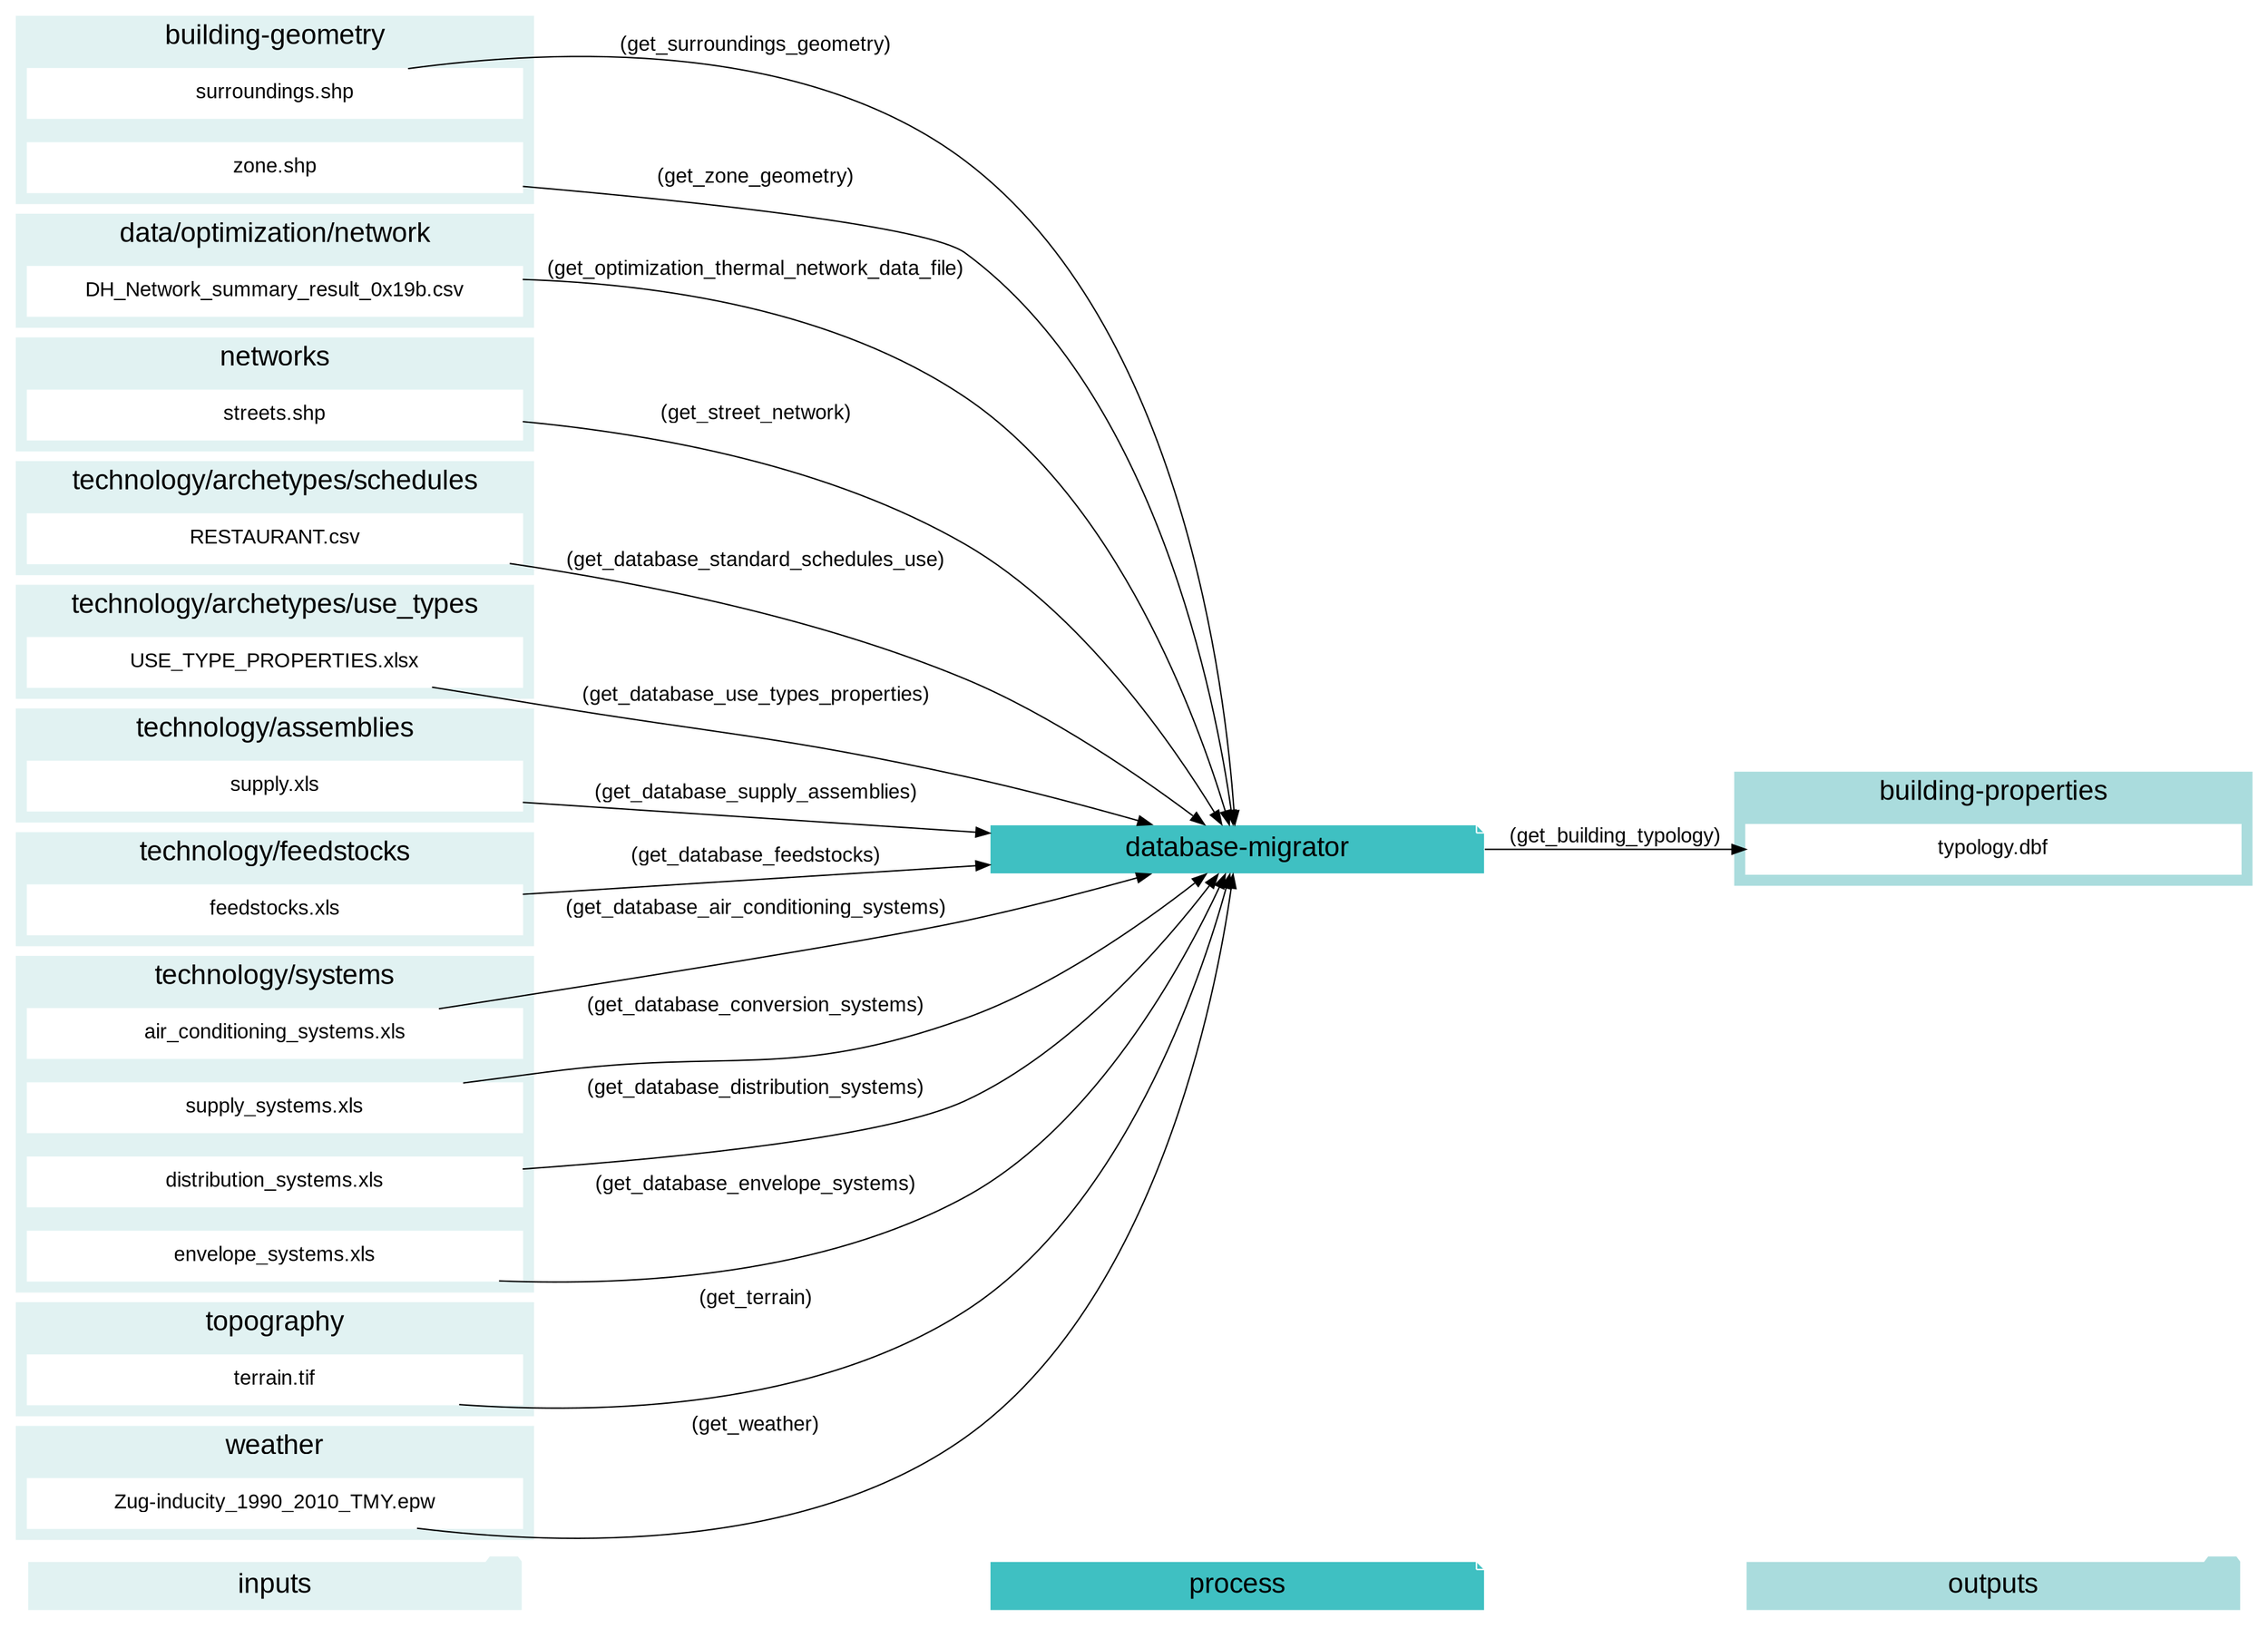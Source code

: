 digraph trace_inputlocator {
    rankdir="LR";
    graph [overlap=false, fontname=arial];
    node [shape=box, style=filled, color=white, fontsize=15, fontname=arial, fixedsize=true, width=5];
    edge [fontname=arial, fontsize = 15]
    newrank=true
    subgraph cluster_legend {
    fontsize=25
    style=invis
    "process"[style=filled, fillcolor="#3FC0C2", shape=note, fontsize=20, fontname="arial"]
    "inputs" [style=filled, shape=folder, color=white, fillcolor="#E1F2F2", fontsize=20]
    "outputs"[style=filled, shape=folder, color=white, fillcolor="#aadcdd", fontsize=20]
    "inputs"->"process"[style=invis]
    "process"->"outputs"[style=invis]
    }
    "database-migrator"[style=filled, color=white, fillcolor="#3FC0C2", shape=note, fontsize=20, fontname=arial];
    subgraph cluster_0_in {
        style = filled;
        color = "#E1F2F2";
        fontsize = 20;
        rank=same;
        label="building-geometry";
        "surroundings.shp"
        "zone.shp"
    }
    subgraph cluster_1_out {
        style = filled;
        color = "#aadcdd";
        fontsize = 20;
        rank=same;
        label="building-properties";
        "typology.dbf"
    }
    subgraph cluster_2_in {
        style = filled;
        color = "#E1F2F2";
        fontsize = 20;
        rank=same;
        label="data/optimization/network";
        "DH_Network_summary_result_0x19b.csv"
    }
    subgraph cluster_3_in {
        style = filled;
        color = "#E1F2F2";
        fontsize = 20;
        rank=same;
        label="networks";
        "streets.shp"
    }
    subgraph cluster_4_in {
        style = filled;
        color = "#E1F2F2";
        fontsize = 20;
        rank=same;
        label="technology/archetypes/schedules";
        "RESTAURANT.csv"
    }
    subgraph cluster_5_in {
        style = filled;
        color = "#E1F2F2";
        fontsize = 20;
        rank=same;
        label="technology/archetypes/use_types";
        "USE_TYPE_PROPERTIES.xlsx"
    }
    subgraph cluster_6_in {
        style = filled;
        color = "#E1F2F2";
        fontsize = 20;
        rank=same;
        label="technology/assemblies";
        "supply.xls"
    }
    subgraph cluster_7_in {
        style = filled;
        color = "#E1F2F2";
        fontsize = 20;
        rank=same;
        label="technology/feedstocks";
        "feedstocks.xls"
    }
    subgraph cluster_8_in {
        style = filled;
        color = "#E1F2F2";
        fontsize = 20;
        rank=same;
        label="technology/systems";
        "air_conditioning_systems.xls"
        "supply_systems.xls"
        "distribution_systems.xls"
        "envelope_systems.xls"
    }
    subgraph cluster_9_in {
        style = filled;
        color = "#E1F2F2";
        fontsize = 20;
        rank=same;
        label="topography";
        "terrain.tif"
    }
    subgraph cluster_10_in {
        style = filled;
        color = "#E1F2F2";
        fontsize = 20;
        rank=same;
        label="weather";
        "Zug-inducity_1990_2010_TMY.epw"
    }
    "air_conditioning_systems.xls" -> "database-migrator"[label="(get_database_air_conditioning_systems)"]
    "supply_systems.xls" -> "database-migrator"[label="(get_database_conversion_systems)"]
    "distribution_systems.xls" -> "database-migrator"[label="(get_database_distribution_systems)"]
    "envelope_systems.xls" -> "database-migrator"[label="(get_database_envelope_systems)"]
    "feedstocks.xls" -> "database-migrator"[label="(get_database_feedstocks)"]
    "RESTAURANT.csv" -> "database-migrator"[label="(get_database_standard_schedules_use)"]
    "supply.xls" -> "database-migrator"[label="(get_database_supply_assemblies)"]
    "USE_TYPE_PROPERTIES.xlsx" -> "database-migrator"[label="(get_database_use_types_properties)"]
    "DH_Network_summary_result_0x19b.csv" -> "database-migrator"[label="(get_optimization_thermal_network_data_file)"]
    "streets.shp" -> "database-migrator"[label="(get_street_network)"]
    "surroundings.shp" -> "database-migrator"[label="(get_surroundings_geometry)"]
    "terrain.tif" -> "database-migrator"[label="(get_terrain)"]
    "Zug-inducity_1990_2010_TMY.epw" -> "database-migrator"[label="(get_weather)"]
    "zone.shp" -> "database-migrator"[label="(get_zone_geometry)"]
    "database-migrator" -> "typology.dbf"[label="(get_building_typology)"]
    }